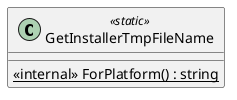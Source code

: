 @startuml
class GetInstallerTmpFileName <<static>> {
    <<internal>> {static} ForPlatform() : string
}
@enduml
